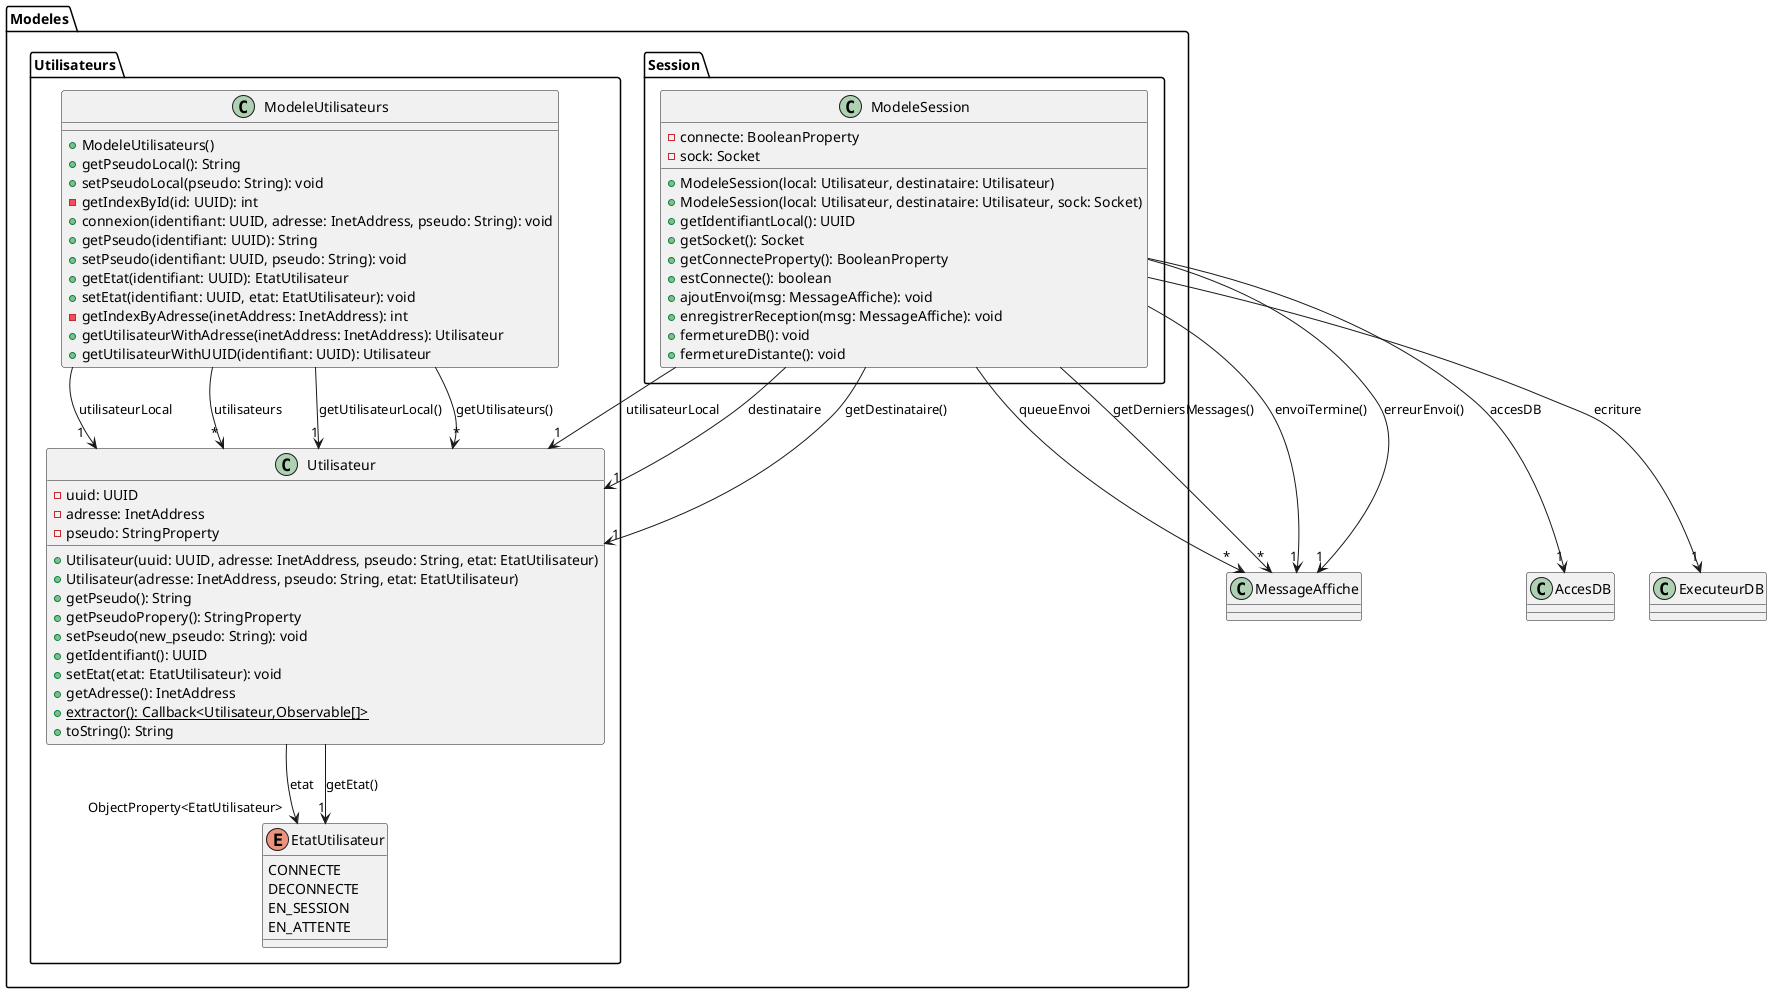 @startuml modeles
package Modeles {
   package Session {
      class ModeleSession [[java:gei.barralberry.clavardage.modeles.session.ModeleSession]] {
	    -connecte: BooleanProperty
	    -sock: Socket
	    +ModeleSession(local: Utilisateur, destinataire: Utilisateur)
	    +ModeleSession(local: Utilisateur, destinataire: Utilisateur, sock: Socket)
	    +getIdentifiantLocal(): UUID
	    +getSocket(): Socket
	    +getConnecteProperty(): BooleanProperty
	    +estConnecte(): boolean
	    +ajoutEnvoi(msg: MessageAffiche): void
	    +enregistrerReception(msg: MessageAffiche): void
	    +fermetureDB(): void
	    +fermetureDistante(): void
      }
   }
   package Utilisateurs {
      class ModeleUtilisateurs [[java:gei.barralberry.clavardage.modeles.utilisateurs.ModeleUtilisateurs]] {
	    +ModeleUtilisateurs()
	    +getPseudoLocal(): String
	    +setPseudoLocal(pseudo: String): void
	    -getIndexById(id: UUID): int
	    +connexion(identifiant: UUID, adresse: InetAddress, pseudo: String): void
	    +getPseudo(identifiant: UUID): String
	    +setPseudo(identifiant: UUID, pseudo: String): void
	    +getEtat(identifiant: UUID): EtatUtilisateur
	    +setEtat(identifiant: UUID, etat: EtatUtilisateur): void
	    -getIndexByAdresse(inetAddress: InetAddress): int
	    +getUtilisateurWithAdresse(inetAddress: InetAddress): Utilisateur
	    +getUtilisateurWithUUID(identifiant: UUID): Utilisateur
      }
      enum EtatUtilisateur [[java:gei.barralberry.clavardage.modeles.utilisateurs.EtatUtilisateur]] {
	CONNECTE
	DECONNECTE
	EN_SESSION
	EN_ATTENTE
      }
      class Utilisateur [[java:gei.barralberry.clavardage.modeles.utilisateurs.Utilisateur]] {
	-uuid: UUID
	-adresse: InetAddress
	-pseudo: StringProperty
	+Utilisateur(uuid: UUID, adresse: InetAddress, pseudo: String, etat: EtatUtilisateur)
	+Utilisateur(adresse: InetAddress, pseudo: String, etat: EtatUtilisateur)
	+getPseudo(): String
	+getPseudoPropery(): StringProperty
	+setPseudo(new_pseudo: String): void
	+getIdentifiant(): UUID
	+setEtat(etat: EtatUtilisateur): void
	+getAdresse(): InetAddress
	+{static} extractor(): Callback<Utilisateur,Observable[]>
	+toString(): String
      }
   }
}
ModeleUtilisateurs --> "1" Utilisateur : utilisateurLocal
ModeleUtilisateurs --> "*" Utilisateur : utilisateurs
ModeleUtilisateurs --> "1" Utilisateur : getUtilisateurLocal()
ModeleUtilisateurs --> "*" Utilisateur : getUtilisateurs()
ModeleSession --> "1" Utilisateur : utilisateurLocal
ModeleSession --> "1" Utilisateur : destinataire
ModeleSession --> "*" MessageAffiche : queueEnvoi
ModeleSession --> "1" AccesDB : accesDB
ModeleSession --> "1" ExecuteurDB : ecriture
ModeleSession --> "1" Utilisateur : getDestinataire()
ModeleSession --> "*" MessageAffiche : getDerniersMessages()
ModeleSession --> "1" MessageAffiche : envoiTermine()
ModeleSession --> "1" MessageAffiche : erreurEnvoi()
Utilisateur --> "ObjectProperty<EtatUtilisateur>" EtatUtilisateur : etat
Utilisateur --> "1" EtatUtilisateur : getEtat()
@enduml
